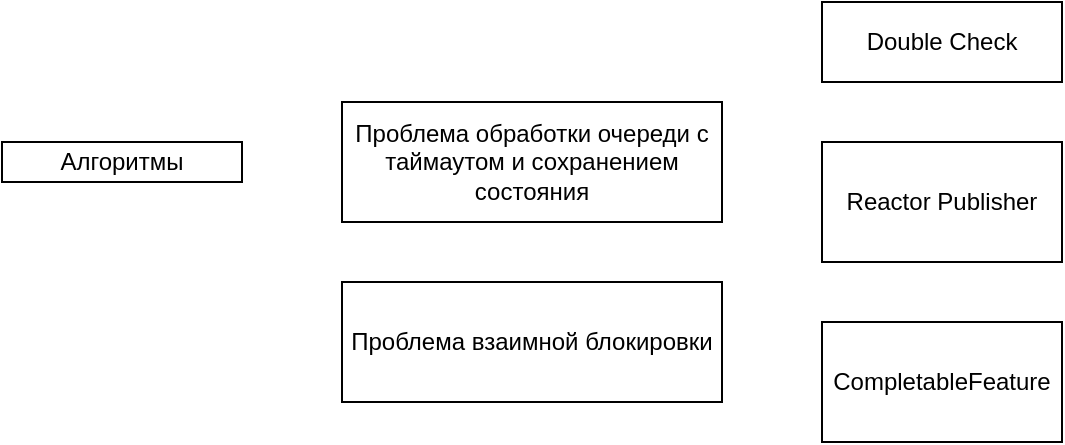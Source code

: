 <mxfile version="24.3.0" type="github">
  <diagram name="Страница — 1" id="T17Crk3AObRxLtV4Jqa8">
    <mxGraphModel dx="2074" dy="1146" grid="1" gridSize="10" guides="1" tooltips="1" connect="1" arrows="1" fold="1" page="1" pageScale="1" pageWidth="827" pageHeight="1169" math="0" shadow="0">
      <root>
        <mxCell id="0" />
        <mxCell id="1" parent="0" />
        <mxCell id="U-bjwP35zErADgLvmT5O-1" value="Алгоритмы" style="rounded=0;whiteSpace=wrap;html=1;" parent="1" vertex="1">
          <mxGeometry x="120" y="200" width="120" height="20" as="geometry" />
        </mxCell>
        <mxCell id="phXFzuW3k4BiJqIyhgy8-1" value="Проблема обработки очереди с таймаутом и сохранением состояния" style="rounded=0;whiteSpace=wrap;html=1;" vertex="1" parent="1">
          <mxGeometry x="290" y="180" width="190" height="60" as="geometry" />
        </mxCell>
        <mxCell id="phXFzuW3k4BiJqIyhgy8-2" value="Проблема взаимной блокировки" style="rounded=0;whiteSpace=wrap;html=1;" vertex="1" parent="1">
          <mxGeometry x="290" y="270" width="190" height="60" as="geometry" />
        </mxCell>
        <mxCell id="phXFzuW3k4BiJqIyhgy8-3" value="Double Check" style="rounded=0;whiteSpace=wrap;html=1;" vertex="1" parent="1">
          <mxGeometry x="530" y="130" width="120" height="40" as="geometry" />
        </mxCell>
        <mxCell id="phXFzuW3k4BiJqIyhgy8-4" value="Reactor Publisher" style="rounded=0;whiteSpace=wrap;html=1;" vertex="1" parent="1">
          <mxGeometry x="530" y="200" width="120" height="60" as="geometry" />
        </mxCell>
        <mxCell id="phXFzuW3k4BiJqIyhgy8-5" value="CompletableFeature" style="rounded=0;whiteSpace=wrap;html=1;" vertex="1" parent="1">
          <mxGeometry x="530" y="290" width="120" height="60" as="geometry" />
        </mxCell>
      </root>
    </mxGraphModel>
  </diagram>
</mxfile>
